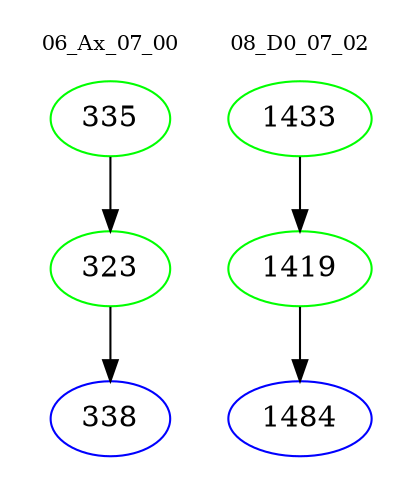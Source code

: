 digraph{
subgraph cluster_0 {
color = white
label = "06_Ax_07_00";
fontsize=10;
T0_335 [label="335", color="green"]
T0_335 -> T0_323 [color="black"]
T0_323 [label="323", color="green"]
T0_323 -> T0_338 [color="black"]
T0_338 [label="338", color="blue"]
}
subgraph cluster_1 {
color = white
label = "08_D0_07_02";
fontsize=10;
T1_1433 [label="1433", color="green"]
T1_1433 -> T1_1419 [color="black"]
T1_1419 [label="1419", color="green"]
T1_1419 -> T1_1484 [color="black"]
T1_1484 [label="1484", color="blue"]
}
}
